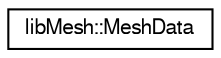 digraph "Graphical Class Hierarchy"
{
  edge [fontname="FreeSans",fontsize="10",labelfontname="FreeSans",labelfontsize="10"];
  node [fontname="FreeSans",fontsize="10",shape=record];
  rankdir="LR";
  Node1 [label="libMesh::MeshData",height=0.2,width=0.4,color="black", fillcolor="white", style="filled",URL="$classlibMesh_1_1MeshData.html"];
}
